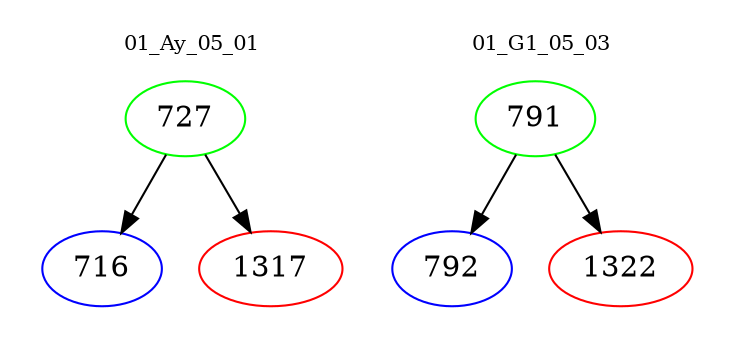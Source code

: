 digraph{
subgraph cluster_0 {
color = white
label = "01_Ay_05_01";
fontsize=10;
T0_727 [label="727", color="green"]
T0_727 -> T0_716 [color="black"]
T0_716 [label="716", color="blue"]
T0_727 -> T0_1317 [color="black"]
T0_1317 [label="1317", color="red"]
}
subgraph cluster_1 {
color = white
label = "01_G1_05_03";
fontsize=10;
T1_791 [label="791", color="green"]
T1_791 -> T1_792 [color="black"]
T1_792 [label="792", color="blue"]
T1_791 -> T1_1322 [color="black"]
T1_1322 [label="1322", color="red"]
}
}
